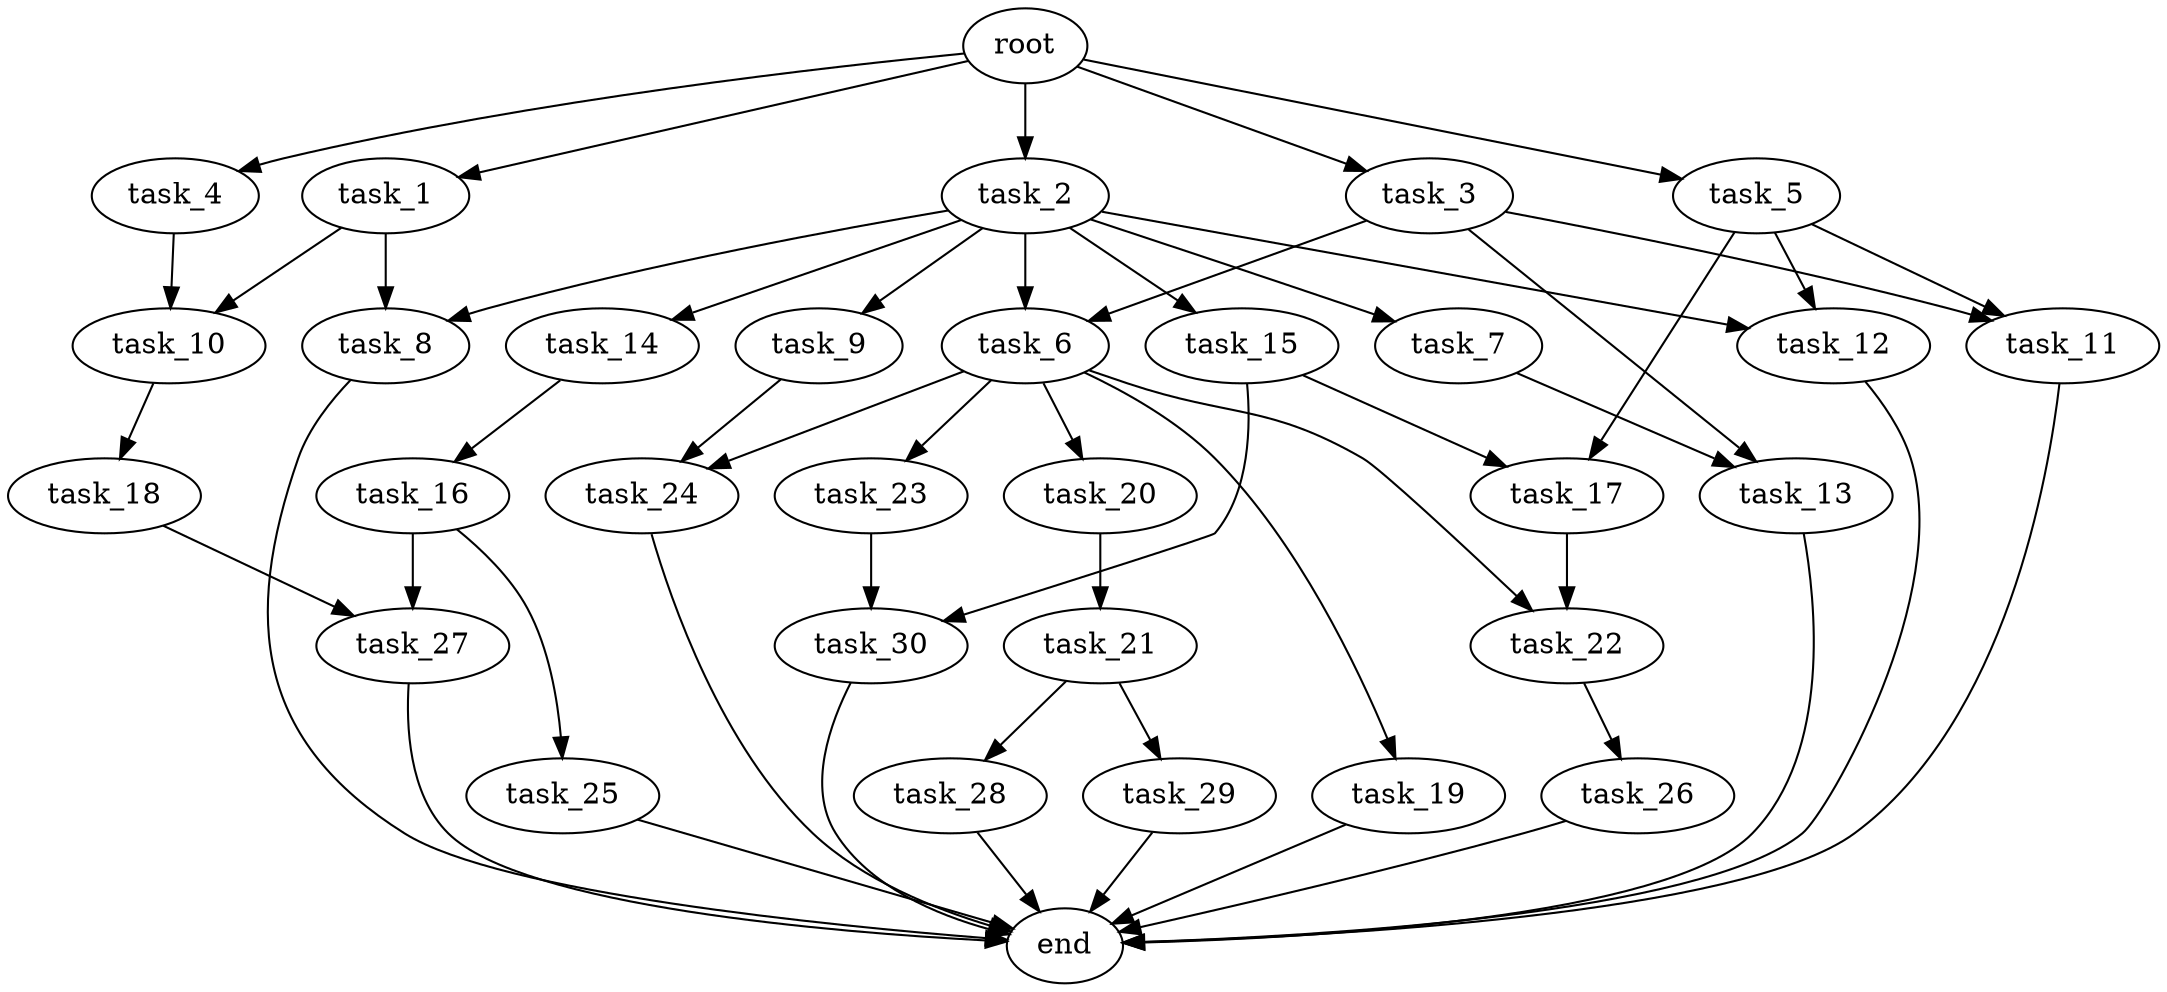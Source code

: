 digraph G {
  root [size="0.000000e+00"];
  task_1 [size="3.728580e+10"];
  task_2 [size="1.468358e+10"];
  task_3 [size="9.768456e+10"];
  task_4 [size="6.378507e+10"];
  task_5 [size="8.820487e+10"];
  task_6 [size="3.819748e+10"];
  task_7 [size="9.802685e+10"];
  task_8 [size="7.885699e+09"];
  task_9 [size="9.274478e+10"];
  task_10 [size="7.492921e+10"];
  task_11 [size="4.225877e+10"];
  task_12 [size="2.248124e+09"];
  task_13 [size="9.503638e+10"];
  task_14 [size="2.569323e+10"];
  task_15 [size="6.529301e+10"];
  task_16 [size="8.829371e+10"];
  task_17 [size="8.368696e+10"];
  task_18 [size="4.334919e+10"];
  task_19 [size="1.165138e+10"];
  task_20 [size="1.917245e+10"];
  task_21 [size="2.610497e+10"];
  task_22 [size="3.032711e+10"];
  task_23 [size="5.140882e+10"];
  task_24 [size="8.542582e+10"];
  task_25 [size="2.438280e+10"];
  task_26 [size="7.989742e+10"];
  task_27 [size="3.742990e+10"];
  task_28 [size="4.729711e+10"];
  task_29 [size="7.607430e+10"];
  task_30 [size="4.370019e+10"];
  end [size="0.000000e+00"];

  root -> task_1 [size="1.000000e-12"];
  root -> task_2 [size="1.000000e-12"];
  root -> task_3 [size="1.000000e-12"];
  root -> task_4 [size="1.000000e-12"];
  root -> task_5 [size="1.000000e-12"];
  task_1 -> task_8 [size="3.942849e+07"];
  task_1 -> task_10 [size="3.746460e+08"];
  task_2 -> task_6 [size="1.909874e+08"];
  task_2 -> task_7 [size="9.802685e+08"];
  task_2 -> task_8 [size="3.942849e+07"];
  task_2 -> task_9 [size="9.274478e+08"];
  task_2 -> task_12 [size="1.124062e+07"];
  task_2 -> task_14 [size="2.569323e+08"];
  task_2 -> task_15 [size="6.529301e+08"];
  task_3 -> task_6 [size="1.909874e+08"];
  task_3 -> task_11 [size="2.112938e+08"];
  task_3 -> task_13 [size="4.751819e+08"];
  task_4 -> task_10 [size="3.746460e+08"];
  task_5 -> task_11 [size="2.112938e+08"];
  task_5 -> task_12 [size="1.124062e+07"];
  task_5 -> task_17 [size="4.184348e+08"];
  task_6 -> task_19 [size="1.165138e+08"];
  task_6 -> task_20 [size="1.917245e+08"];
  task_6 -> task_22 [size="1.516355e+08"];
  task_6 -> task_23 [size="5.140882e+08"];
  task_6 -> task_24 [size="4.271291e+08"];
  task_7 -> task_13 [size="4.751819e+08"];
  task_8 -> end [size="1.000000e-12"];
  task_9 -> task_24 [size="4.271291e+08"];
  task_10 -> task_18 [size="4.334919e+08"];
  task_11 -> end [size="1.000000e-12"];
  task_12 -> end [size="1.000000e-12"];
  task_13 -> end [size="1.000000e-12"];
  task_14 -> task_16 [size="8.829371e+08"];
  task_15 -> task_17 [size="4.184348e+08"];
  task_15 -> task_30 [size="2.185010e+08"];
  task_16 -> task_25 [size="2.438280e+08"];
  task_16 -> task_27 [size="1.871495e+08"];
  task_17 -> task_22 [size="1.516355e+08"];
  task_18 -> task_27 [size="1.871495e+08"];
  task_19 -> end [size="1.000000e-12"];
  task_20 -> task_21 [size="2.610497e+08"];
  task_21 -> task_28 [size="4.729711e+08"];
  task_21 -> task_29 [size="7.607430e+08"];
  task_22 -> task_26 [size="7.989742e+08"];
  task_23 -> task_30 [size="2.185010e+08"];
  task_24 -> end [size="1.000000e-12"];
  task_25 -> end [size="1.000000e-12"];
  task_26 -> end [size="1.000000e-12"];
  task_27 -> end [size="1.000000e-12"];
  task_28 -> end [size="1.000000e-12"];
  task_29 -> end [size="1.000000e-12"];
  task_30 -> end [size="1.000000e-12"];
}
